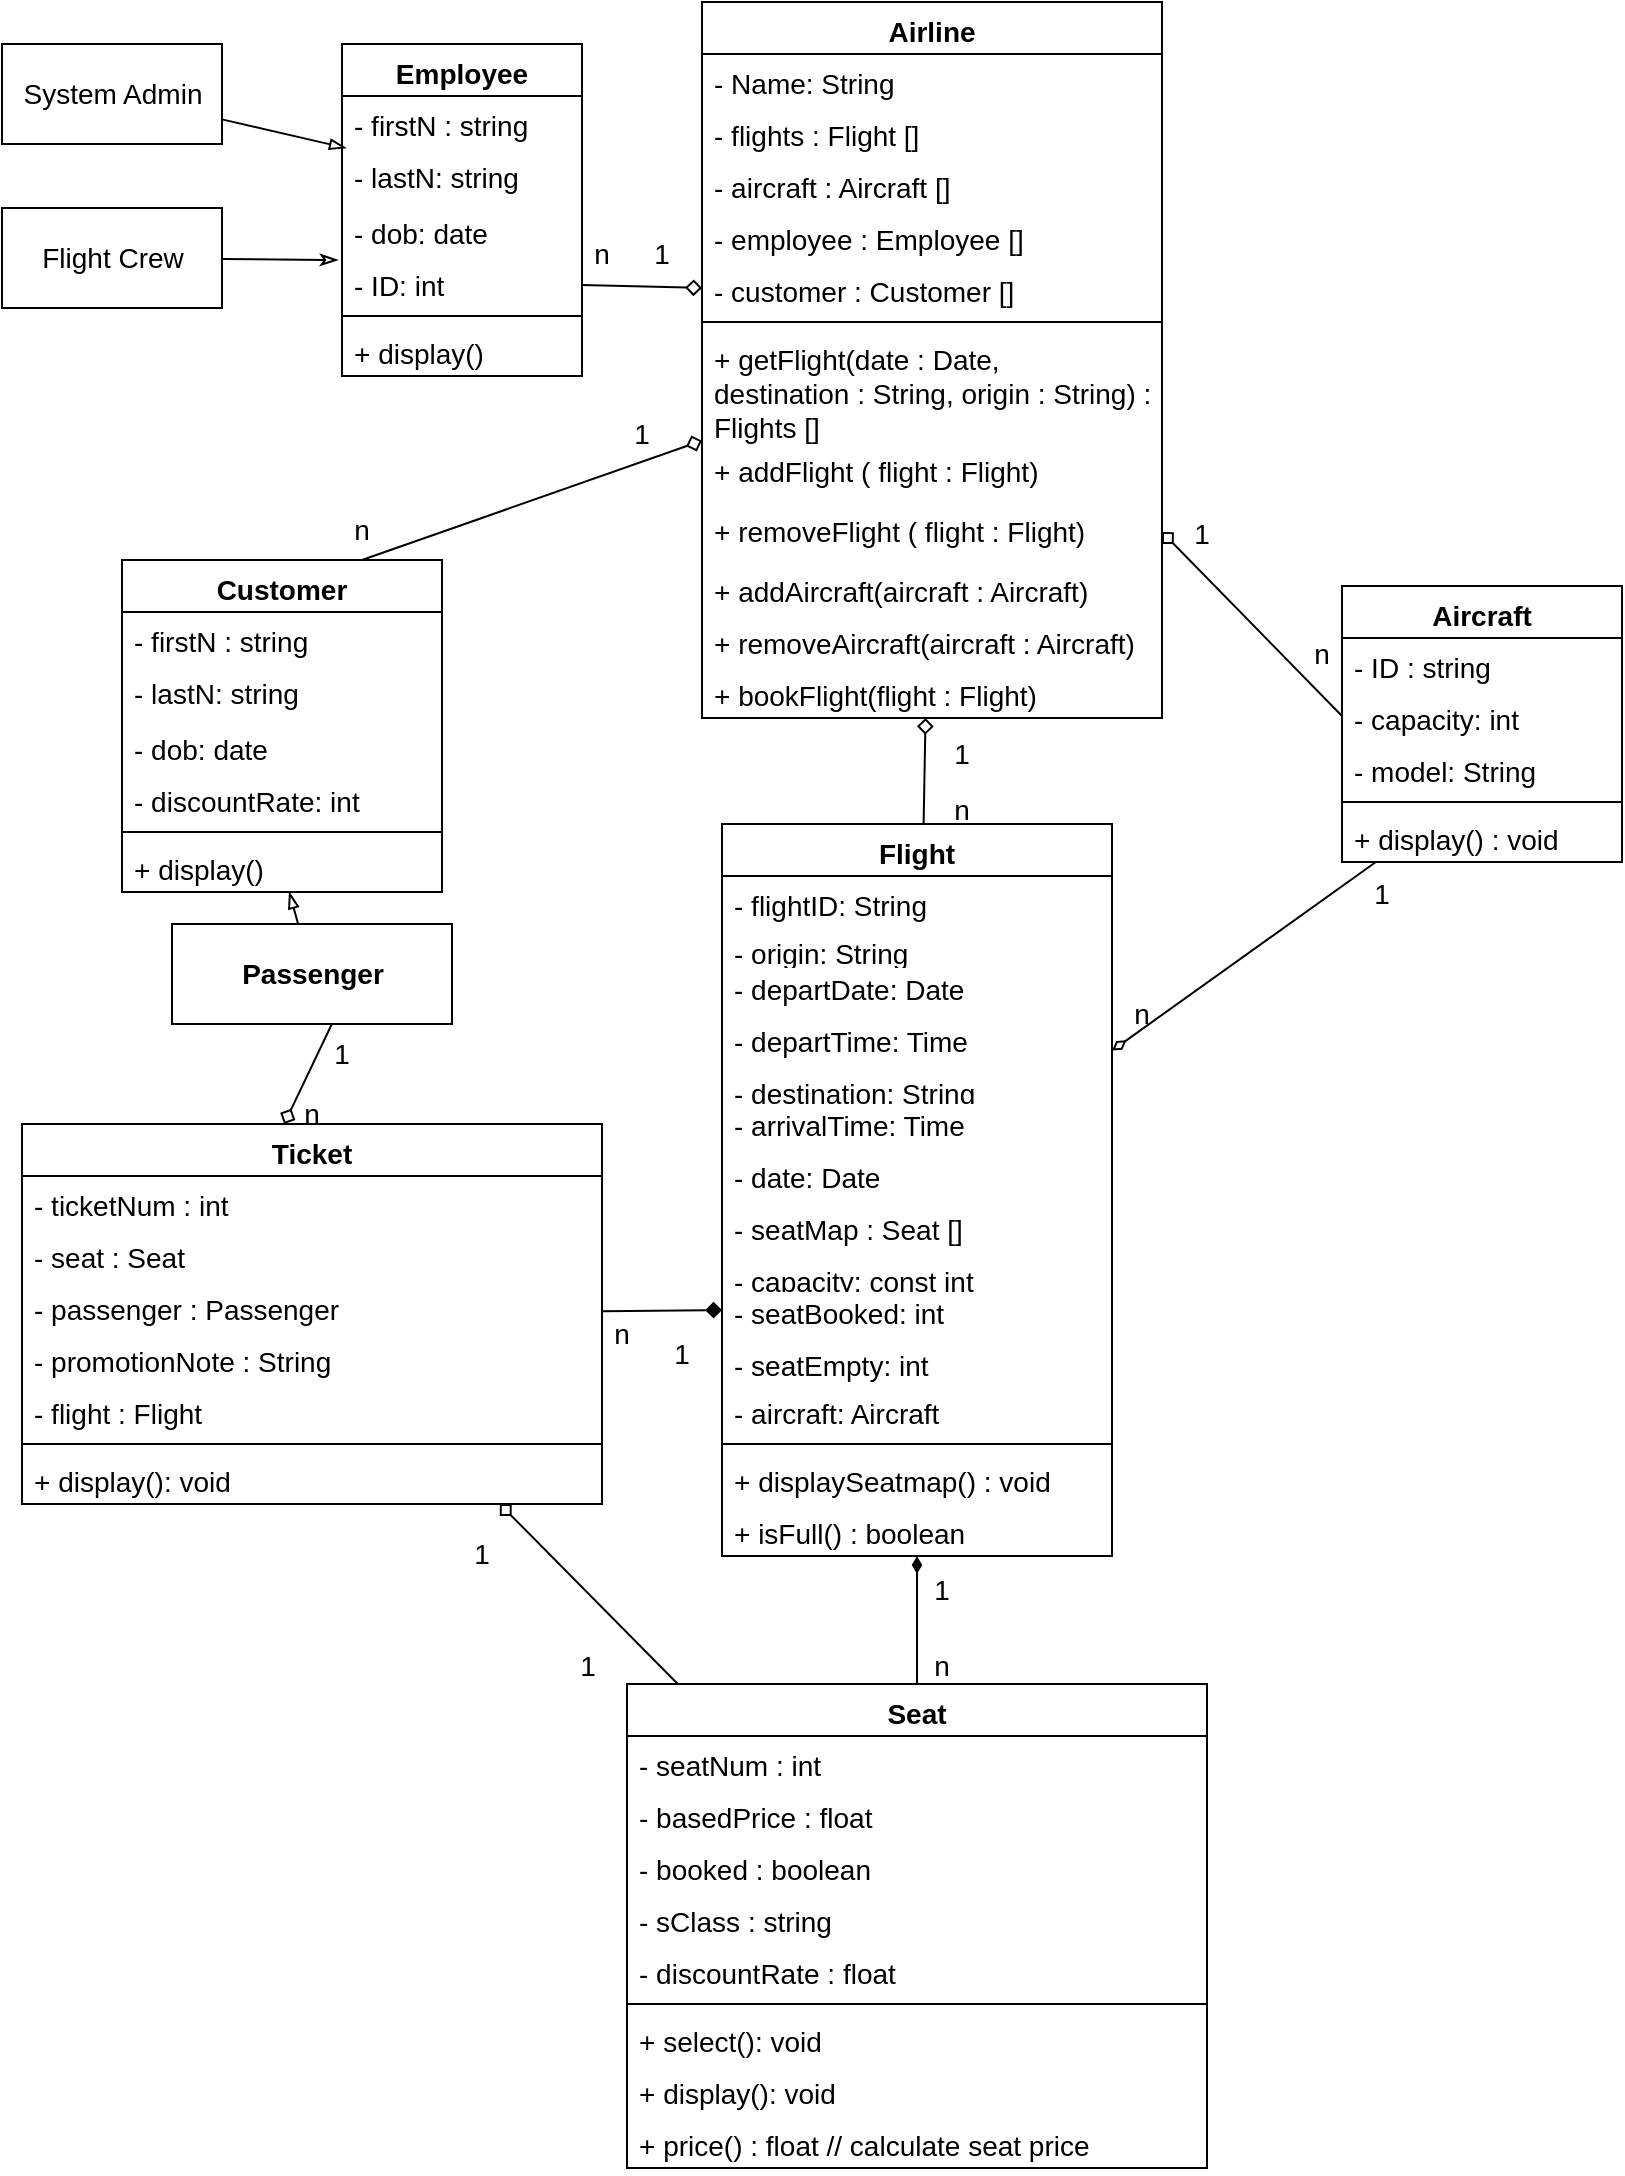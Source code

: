 <mxfile>
    <diagram id="tXew81NuwexT-CEPzeGQ" name="Page-1">
        <mxGraphModel dx="1386" dy="761" grid="1" gridSize="10" guides="1" tooltips="1" connect="1" arrows="1" fold="1" page="1" pageScale="1" pageWidth="850" pageHeight="1100" math="0" shadow="0">
            <root>
                <mxCell id="0"/>
                <mxCell id="1" parent="0"/>
                <mxCell id="184" style="edgeStyle=none;html=1;entryX=0.017;entryY=1;entryDx=0;entryDy=0;entryPerimeter=0;startArrow=none;startFill=0;endArrow=blockThin;endFill=0;" edge="1" parent="1" source="16" target="177">
                    <mxGeometry relative="1" as="geometry"/>
                </mxCell>
                <mxCell id="16" value="System Admin" style="html=1;fontSize=14;" parent="1" vertex="1">
                    <mxGeometry x="10" y="30" width="110" height="50" as="geometry"/>
                </mxCell>
                <mxCell id="185" style="edgeStyle=none;html=1;entryX=-0.017;entryY=0.077;entryDx=0;entryDy=0;entryPerimeter=0;startArrow=none;startFill=0;endArrow=classicThin;endFill=0;" edge="1" parent="1" source="19" target="180">
                    <mxGeometry relative="1" as="geometry"/>
                </mxCell>
                <mxCell id="19" value="Flight Crew" style="html=1;fontSize=14;" parent="1" vertex="1">
                    <mxGeometry x="10" y="112" width="110" height="50" as="geometry"/>
                </mxCell>
                <mxCell id="142" style="edgeStyle=none;html=1;fontSize=14;startArrow=none;startFill=0;endArrow=blockThin;endFill=0;" parent="1" source="21" target="90" edge="1">
                    <mxGeometry relative="1" as="geometry"/>
                </mxCell>
                <mxCell id="21" value="&lt;span style=&quot;font-weight: 700;&quot;&gt;Passenger&lt;/span&gt;" style="html=1;fontSize=14;" parent="1" vertex="1">
                    <mxGeometry x="95" y="470" width="140" height="50" as="geometry"/>
                </mxCell>
                <mxCell id="135" style="edgeStyle=none;html=1;fontSize=14;startArrow=diamond;startFill=0;endArrow=none;endFill=0;" parent="1" source="32" target="38" edge="1">
                    <mxGeometry relative="1" as="geometry"/>
                </mxCell>
                <mxCell id="138" style="edgeStyle=none;html=1;entryX=0.75;entryY=0;entryDx=0;entryDy=0;fontSize=14;startArrow=diamond;startFill=0;endArrow=none;endFill=0;" parent="1" source="32" target="87" edge="1">
                    <mxGeometry relative="1" as="geometry"/>
                </mxCell>
                <mxCell id="32" value="Airline" style="swimlane;fontStyle=1;align=center;verticalAlign=top;childLayout=stackLayout;horizontal=1;startSize=26;horizontalStack=0;resizeParent=1;resizeParentMax=0;resizeLast=0;collapsible=1;marginBottom=0;fontSize=14;" parent="1" vertex="1">
                    <mxGeometry x="360" y="9" width="230" height="358" as="geometry"/>
                </mxCell>
                <mxCell id="33" value="- Name: String&#10;" style="text;strokeColor=none;fillColor=none;align=left;verticalAlign=top;spacingLeft=4;spacingRight=4;overflow=hidden;rotatable=0;points=[[0,0.5],[1,0.5]];portConstraint=eastwest;fontSize=14;" parent="32" vertex="1">
                    <mxGeometry y="26" width="230" height="26" as="geometry"/>
                </mxCell>
                <mxCell id="36" value="- flights : Flight []" style="text;strokeColor=none;fillColor=none;align=left;verticalAlign=top;spacingLeft=4;spacingRight=4;overflow=hidden;rotatable=0;points=[[0,0.5],[1,0.5]];portConstraint=eastwest;fontSize=14;" parent="32" vertex="1">
                    <mxGeometry y="52" width="230" height="26" as="geometry"/>
                </mxCell>
                <mxCell id="119" value="- aircraft : Aircraft []&#10;" style="text;strokeColor=none;fillColor=none;align=left;verticalAlign=top;spacingLeft=4;spacingRight=4;overflow=hidden;rotatable=0;points=[[0,0.5],[1,0.5]];portConstraint=eastwest;fontSize=14;" parent="32" vertex="1">
                    <mxGeometry y="78" width="230" height="26" as="geometry"/>
                </mxCell>
                <mxCell id="120" value="- employee : Employee []&#10;" style="text;strokeColor=none;fillColor=none;align=left;verticalAlign=top;spacingLeft=4;spacingRight=4;overflow=hidden;rotatable=0;points=[[0,0.5],[1,0.5]];portConstraint=eastwest;fontSize=14;" parent="32" vertex="1">
                    <mxGeometry y="104" width="230" height="26" as="geometry"/>
                </mxCell>
                <mxCell id="141" value="- customer : Customer []&#10;" style="text;strokeColor=none;fillColor=none;align=left;verticalAlign=top;spacingLeft=4;spacingRight=4;overflow=hidden;rotatable=0;points=[[0,0.5],[1,0.5]];portConstraint=eastwest;fontSize=14;" parent="32" vertex="1">
                    <mxGeometry y="130" width="230" height="26" as="geometry"/>
                </mxCell>
                <mxCell id="34" value="" style="line;strokeWidth=1;fillColor=none;align=left;verticalAlign=middle;spacingTop=-1;spacingLeft=3;spacingRight=3;rotatable=0;labelPosition=right;points=[];portConstraint=eastwest;strokeColor=inherit;fontSize=14;" parent="32" vertex="1">
                    <mxGeometry y="156" width="230" height="8" as="geometry"/>
                </mxCell>
                <mxCell id="128" value="+ getFlight(date : Date, &#10;destination : String, origin : String) :&#10;Flights [] " style="text;strokeColor=none;fillColor=none;align=left;verticalAlign=top;spacingLeft=4;spacingRight=4;overflow=hidden;rotatable=0;points=[[0,0.5],[1,0.5]];portConstraint=eastwest;fontSize=14;" parent="32" vertex="1">
                    <mxGeometry y="164" width="230" height="56" as="geometry"/>
                </mxCell>
                <mxCell id="129" value="+ addFlight ( flight : Flight)" style="text;strokeColor=none;fillColor=none;align=left;verticalAlign=top;spacingLeft=4;spacingRight=4;overflow=hidden;rotatable=0;points=[[0,0.5],[1,0.5]];portConstraint=eastwest;fontSize=14;" parent="32" vertex="1">
                    <mxGeometry y="220" width="230" height="30" as="geometry"/>
                </mxCell>
                <mxCell id="124" value="+ removeFlight ( flight : Flight)" style="text;strokeColor=none;fillColor=none;align=left;verticalAlign=top;spacingLeft=4;spacingRight=4;overflow=hidden;rotatable=0;points=[[0,0.5],[1,0.5]];portConstraint=eastwest;fontSize=14;" parent="32" vertex="1">
                    <mxGeometry y="250" width="230" height="30" as="geometry"/>
                </mxCell>
                <mxCell id="126" value="+ addAircraft(aircraft : Aircraft)" style="text;strokeColor=none;fillColor=none;align=left;verticalAlign=top;spacingLeft=4;spacingRight=4;overflow=hidden;rotatable=0;points=[[0,0.5],[1,0.5]];portConstraint=eastwest;fontSize=14;" parent="32" vertex="1">
                    <mxGeometry y="280" width="230" height="26" as="geometry"/>
                </mxCell>
                <mxCell id="146" value="+ removeAircraft(aircraft : Aircraft)" style="text;strokeColor=none;fillColor=none;align=left;verticalAlign=top;spacingLeft=4;spacingRight=4;overflow=hidden;rotatable=0;points=[[0,0.5],[1,0.5]];portConstraint=eastwest;fontSize=14;" parent="32" vertex="1">
                    <mxGeometry y="306" width="230" height="26" as="geometry"/>
                </mxCell>
                <mxCell id="35" value="+ bookFlight(flight : Flight)" style="text;strokeColor=none;fillColor=none;align=left;verticalAlign=top;spacingLeft=4;spacingRight=4;overflow=hidden;rotatable=0;points=[[0,0.5],[1,0.5]];portConstraint=eastwest;fontSize=14;" parent="32" vertex="1">
                    <mxGeometry y="332" width="230" height="26" as="geometry"/>
                </mxCell>
                <mxCell id="62" value="" style="edgeStyle=none;html=1;fontSize=14;startArrow=diamondThin;startFill=1;endArrow=none;endFill=0;" parent="1" source="38" target="55" edge="1">
                    <mxGeometry relative="1" as="geometry"/>
                </mxCell>
                <mxCell id="115" value="" style="edgeStyle=none;html=1;fontSize=14;startArrow=diamondThin;startFill=0;endArrow=none;endFill=0;entryX=0.121;entryY=1;entryDx=0;entryDy=0;entryPerimeter=0;" parent="1" source="38" target="113" edge="1">
                    <mxGeometry relative="1" as="geometry">
                        <mxPoint x="690" y="420.754" as="targetPoint"/>
                    </mxGeometry>
                </mxCell>
                <mxCell id="38" value="Flight" style="swimlane;fontStyle=1;align=center;verticalAlign=top;childLayout=stackLayout;horizontal=1;startSize=26;horizontalStack=0;resizeParent=1;resizeParentMax=0;resizeLast=0;collapsible=1;marginBottom=0;fontSize=14;" parent="1" vertex="1">
                    <mxGeometry x="370" y="420" width="195" height="366" as="geometry"/>
                </mxCell>
                <mxCell id="39" value="- flightID: String&#10;" style="text;strokeColor=none;fillColor=none;align=left;verticalAlign=top;spacingLeft=4;spacingRight=4;overflow=hidden;rotatable=0;points=[[0,0.5],[1,0.5]];portConstraint=eastwest;fontSize=14;" parent="38" vertex="1">
                    <mxGeometry y="26" width="195" height="24" as="geometry"/>
                </mxCell>
                <mxCell id="133" value="- origin: String&#10;" style="text;strokeColor=none;fillColor=none;align=left;verticalAlign=top;spacingLeft=4;spacingRight=4;overflow=hidden;rotatable=0;points=[[0,0.5],[1,0.5]];portConstraint=eastwest;fontSize=14;" parent="38" vertex="1">
                    <mxGeometry y="50" width="195" height="18" as="geometry"/>
                </mxCell>
                <mxCell id="161" value="- departDate: Date&#10;" style="text;strokeColor=none;fillColor=none;align=left;verticalAlign=top;spacingLeft=4;spacingRight=4;overflow=hidden;rotatable=0;points=[[0,0.5],[1,0.5]];portConstraint=eastwest;fontSize=14;" parent="38" vertex="1">
                    <mxGeometry y="68" width="195" height="26" as="geometry"/>
                </mxCell>
                <mxCell id="157" value="- departTime: Time&#10;" style="text;strokeColor=none;fillColor=none;align=left;verticalAlign=top;spacingLeft=4;spacingRight=4;overflow=hidden;rotatable=0;points=[[0,0.5],[1,0.5]];portConstraint=eastwest;fontSize=14;" parent="38" vertex="1">
                    <mxGeometry y="94" width="195" height="26" as="geometry"/>
                </mxCell>
                <mxCell id="134" value="- destination: String&#10;" style="text;strokeColor=none;fillColor=none;align=left;verticalAlign=top;spacingLeft=4;spacingRight=4;overflow=hidden;rotatable=0;points=[[0,0.5],[1,0.5]];portConstraint=eastwest;fontSize=14;" parent="38" vertex="1">
                    <mxGeometry y="120" width="195" height="16" as="geometry"/>
                </mxCell>
                <mxCell id="158" value="- arrivalTime: Time&#10;" style="text;strokeColor=none;fillColor=none;align=left;verticalAlign=top;spacingLeft=4;spacingRight=4;overflow=hidden;rotatable=0;points=[[0,0.5],[1,0.5]];portConstraint=eastwest;fontSize=14;" parent="38" vertex="1">
                    <mxGeometry y="136" width="195" height="26" as="geometry"/>
                </mxCell>
                <mxCell id="159" value="- date: Date&#10;" style="text;strokeColor=none;fillColor=none;align=left;verticalAlign=top;spacingLeft=4;spacingRight=4;overflow=hidden;rotatable=0;points=[[0,0.5],[1,0.5]];portConstraint=eastwest;fontSize=14;" parent="38" vertex="1">
                    <mxGeometry y="162" width="195" height="26" as="geometry"/>
                </mxCell>
                <mxCell id="44" value="- seatMap : Seat []" style="text;strokeColor=none;fillColor=none;align=left;verticalAlign=top;spacingLeft=4;spacingRight=4;overflow=hidden;rotatable=0;points=[[0,0.5],[1,0.5]];portConstraint=eastwest;fontSize=14;" parent="38" vertex="1">
                    <mxGeometry y="188" width="195" height="26" as="geometry"/>
                </mxCell>
                <mxCell id="45" value="- capacity: const int" style="text;strokeColor=none;fillColor=none;align=left;verticalAlign=top;spacingLeft=4;spacingRight=4;overflow=hidden;rotatable=0;points=[[0,0.5],[1,0.5]];portConstraint=eastwest;fontSize=14;" parent="38" vertex="1">
                    <mxGeometry y="214" width="195" height="16" as="geometry"/>
                </mxCell>
                <mxCell id="64" value="- seatBooked: int" style="text;strokeColor=none;fillColor=none;align=left;verticalAlign=top;spacingLeft=4;spacingRight=4;overflow=hidden;rotatable=0;points=[[0,0.5],[1,0.5]];portConstraint=eastwest;fontSize=14;" parent="38" vertex="1">
                    <mxGeometry y="230" width="195" height="26" as="geometry"/>
                </mxCell>
                <mxCell id="118" value="- seatEmpty: int" style="text;strokeColor=none;fillColor=none;align=left;verticalAlign=top;spacingLeft=4;spacingRight=4;overflow=hidden;rotatable=0;points=[[0,0.5],[1,0.5]];portConstraint=eastwest;fontSize=14;" parent="38" vertex="1">
                    <mxGeometry y="256" width="195" height="24" as="geometry"/>
                </mxCell>
                <mxCell id="65" value="- aircraft: Aircraft" style="text;strokeColor=none;fillColor=none;align=left;verticalAlign=top;spacingLeft=4;spacingRight=4;overflow=hidden;rotatable=0;points=[[0,0.5],[1,0.5]];portConstraint=eastwest;fontSize=14;" parent="38" vertex="1">
                    <mxGeometry y="280" width="195" height="26" as="geometry"/>
                </mxCell>
                <mxCell id="41" value="" style="line;strokeWidth=1;fillColor=none;align=left;verticalAlign=middle;spacingTop=-1;spacingLeft=3;spacingRight=3;rotatable=0;labelPosition=right;points=[];portConstraint=eastwest;strokeColor=inherit;fontSize=14;" parent="38" vertex="1">
                    <mxGeometry y="306" width="195" height="8" as="geometry"/>
                </mxCell>
                <mxCell id="42" value="+ displaySeatmap() : void" style="text;strokeColor=none;fillColor=none;align=left;verticalAlign=top;spacingLeft=4;spacingRight=4;overflow=hidden;rotatable=0;points=[[0,0.5],[1,0.5]];portConstraint=eastwest;fontSize=14;" parent="38" vertex="1">
                    <mxGeometry y="314" width="195" height="26" as="geometry"/>
                </mxCell>
                <mxCell id="47" value="+ isFull() : boolean" style="text;strokeColor=none;fillColor=none;align=left;verticalAlign=top;spacingLeft=4;spacingRight=4;overflow=hidden;rotatable=0;points=[[0,0.5],[1,0.5]];portConstraint=eastwest;fontSize=14;" parent="38" vertex="1">
                    <mxGeometry y="340" width="195" height="26" as="geometry"/>
                </mxCell>
                <mxCell id="75" value="" style="edgeStyle=none;html=1;fontSize=14;startArrow=none;startFill=0;endArrow=diamond;endFill=0;" parent="1" source="55" target="68" edge="1">
                    <mxGeometry relative="1" as="geometry"/>
                </mxCell>
                <mxCell id="55" value="Seat" style="swimlane;fontStyle=1;align=center;verticalAlign=top;childLayout=stackLayout;horizontal=1;startSize=26;horizontalStack=0;resizeParent=1;resizeParentMax=0;resizeLast=0;collapsible=1;marginBottom=0;fontSize=14;" parent="1" vertex="1">
                    <mxGeometry x="322.5" y="850" width="290" height="242" as="geometry"/>
                </mxCell>
                <mxCell id="56" value="- seatNum : int" style="text;strokeColor=none;fillColor=none;align=left;verticalAlign=top;spacingLeft=4;spacingRight=4;overflow=hidden;rotatable=0;points=[[0,0.5],[1,0.5]];portConstraint=eastwest;fontSize=14;" parent="55" vertex="1">
                    <mxGeometry y="26" width="290" height="26" as="geometry"/>
                </mxCell>
                <mxCell id="57" value="- basedPrice : float" style="text;strokeColor=none;fillColor=none;align=left;verticalAlign=top;spacingLeft=4;spacingRight=4;overflow=hidden;rotatable=0;points=[[0,0.5],[1,0.5]];portConstraint=eastwest;fontSize=14;" parent="55" vertex="1">
                    <mxGeometry y="52" width="290" height="26" as="geometry"/>
                </mxCell>
                <mxCell id="58" value="- booked : boolean" style="text;strokeColor=none;fillColor=none;align=left;verticalAlign=top;spacingLeft=4;spacingRight=4;overflow=hidden;rotatable=0;points=[[0,0.5],[1,0.5]];portConstraint=eastwest;fontSize=14;" parent="55" vertex="1">
                    <mxGeometry y="78" width="290" height="26" as="geometry"/>
                </mxCell>
                <mxCell id="148" value="- sClass : string" style="text;strokeColor=none;fillColor=none;align=left;verticalAlign=top;spacingLeft=4;spacingRight=4;overflow=hidden;rotatable=0;points=[[0,0.5],[1,0.5]];portConstraint=eastwest;fontSize=14;" parent="55" vertex="1">
                    <mxGeometry y="104" width="290" height="26" as="geometry"/>
                </mxCell>
                <mxCell id="160" value="- discountRate : float" style="text;strokeColor=none;fillColor=none;align=left;verticalAlign=top;spacingLeft=4;spacingRight=4;overflow=hidden;rotatable=0;points=[[0,0.5],[1,0.5]];portConstraint=eastwest;fontSize=14;" parent="55" vertex="1">
                    <mxGeometry y="130" width="290" height="26" as="geometry"/>
                </mxCell>
                <mxCell id="59" value="" style="line;strokeWidth=1;fillColor=none;align=left;verticalAlign=middle;spacingTop=-1;spacingLeft=3;spacingRight=3;rotatable=0;labelPosition=right;points=[];portConstraint=eastwest;strokeColor=inherit;fontSize=14;" parent="55" vertex="1">
                    <mxGeometry y="156" width="290" height="8" as="geometry"/>
                </mxCell>
                <mxCell id="61" value="+ select(): void" style="text;strokeColor=none;fillColor=none;align=left;verticalAlign=top;spacingLeft=4;spacingRight=4;overflow=hidden;rotatable=0;points=[[0,0.5],[1,0.5]];portConstraint=eastwest;fontSize=14;" parent="55" vertex="1">
                    <mxGeometry y="164" width="290" height="26" as="geometry"/>
                </mxCell>
                <mxCell id="66" value="+ display(): void" style="text;strokeColor=none;fillColor=none;align=left;verticalAlign=top;spacingLeft=4;spacingRight=4;overflow=hidden;rotatable=0;points=[[0,0.5],[1,0.5]];portConstraint=eastwest;fontSize=14;" parent="55" vertex="1">
                    <mxGeometry y="190" width="290" height="26" as="geometry"/>
                </mxCell>
                <mxCell id="153" value="+ price() : float // calculate seat price" style="text;strokeColor=none;fillColor=none;align=left;verticalAlign=top;spacingLeft=4;spacingRight=4;overflow=hidden;rotatable=0;points=[[0,0.5],[1,0.5]];portConstraint=eastwest;fontSize=14;" parent="55" vertex="1">
                    <mxGeometry y="216" width="290" height="26" as="geometry"/>
                </mxCell>
                <mxCell id="76" style="edgeStyle=none;html=1;entryX=0;entryY=0.5;entryDx=0;entryDy=0;fontSize=14;startArrow=none;startFill=0;endArrow=diamond;endFill=1;" parent="1" source="68" target="64" edge="1">
                    <mxGeometry relative="1" as="geometry"/>
                </mxCell>
                <mxCell id="140" style="edgeStyle=none;html=1;entryX=0.571;entryY=1;entryDx=0;entryDy=0;entryPerimeter=0;fontSize=14;startArrow=diamond;startFill=0;endArrow=none;endFill=0;exitX=0.452;exitY=0;exitDx=0;exitDy=0;exitPerimeter=0;" parent="1" source="68" target="21" edge="1">
                    <mxGeometry relative="1" as="geometry"/>
                </mxCell>
                <mxCell id="68" value="Ticket" style="swimlane;fontStyle=1;align=center;verticalAlign=top;childLayout=stackLayout;horizontal=1;startSize=26;horizontalStack=0;resizeParent=1;resizeParentMax=0;resizeLast=0;collapsible=1;marginBottom=0;fontSize=14;" parent="1" vertex="1">
                    <mxGeometry x="20" y="570" width="290" height="190" as="geometry"/>
                </mxCell>
                <mxCell id="69" value="- ticketNum : int" style="text;strokeColor=none;fillColor=none;align=left;verticalAlign=top;spacingLeft=4;spacingRight=4;overflow=hidden;rotatable=0;points=[[0,0.5],[1,0.5]];portConstraint=eastwest;fontSize=14;" parent="68" vertex="1">
                    <mxGeometry y="26" width="290" height="26" as="geometry"/>
                </mxCell>
                <mxCell id="82" value="- seat : Seat" style="text;strokeColor=none;fillColor=none;align=left;verticalAlign=top;spacingLeft=4;spacingRight=4;overflow=hidden;rotatable=0;points=[[0,0.5],[1,0.5]];portConstraint=eastwest;fontSize=14;" parent="68" vertex="1">
                    <mxGeometry y="52" width="290" height="26" as="geometry"/>
                </mxCell>
                <mxCell id="152" value="- passenger : Passenger" style="text;strokeColor=none;fillColor=none;align=left;verticalAlign=top;spacingLeft=4;spacingRight=4;overflow=hidden;rotatable=0;points=[[0,0.5],[1,0.5]];portConstraint=eastwest;fontSize=14;" parent="68" vertex="1">
                    <mxGeometry y="78" width="290" height="26" as="geometry"/>
                </mxCell>
                <mxCell id="156" value="- promotionNote : String" style="text;strokeColor=none;fillColor=none;align=left;verticalAlign=top;spacingLeft=4;spacingRight=4;overflow=hidden;rotatable=0;points=[[0,0.5],[1,0.5]];portConstraint=eastwest;fontSize=14;" parent="68" vertex="1">
                    <mxGeometry y="104" width="290" height="26" as="geometry"/>
                </mxCell>
                <mxCell id="70" value="- flight : Flight" style="text;strokeColor=none;fillColor=none;align=left;verticalAlign=top;spacingLeft=4;spacingRight=4;overflow=hidden;rotatable=0;points=[[0,0.5],[1,0.5]];portConstraint=eastwest;fontSize=14;" parent="68" vertex="1">
                    <mxGeometry y="130" width="290" height="26" as="geometry"/>
                </mxCell>
                <mxCell id="72" value="" style="line;strokeWidth=1;fillColor=none;align=left;verticalAlign=middle;spacingTop=-1;spacingLeft=3;spacingRight=3;rotatable=0;labelPosition=right;points=[];portConstraint=eastwest;strokeColor=inherit;fontSize=14;" parent="68" vertex="1">
                    <mxGeometry y="156" width="290" height="8" as="geometry"/>
                </mxCell>
                <mxCell id="73" value="+ display(): void" style="text;strokeColor=none;fillColor=none;align=left;verticalAlign=top;spacingLeft=4;spacingRight=4;overflow=hidden;rotatable=0;points=[[0,0.5],[1,0.5]];portConstraint=eastwest;fontSize=14;" parent="68" vertex="1">
                    <mxGeometry y="164" width="290" height="26" as="geometry"/>
                </mxCell>
                <mxCell id="87" value="Customer" style="swimlane;fontStyle=1;align=center;verticalAlign=top;childLayout=stackLayout;horizontal=1;startSize=26;horizontalStack=0;resizeParent=1;resizeParentMax=0;resizeLast=0;collapsible=1;marginBottom=0;fontSize=14;" parent="1" vertex="1">
                    <mxGeometry x="70" y="288" width="160" height="166" as="geometry"/>
                </mxCell>
                <mxCell id="88" value="- firstN : string" style="text;strokeColor=none;fillColor=none;align=left;verticalAlign=top;spacingLeft=4;spacingRight=4;overflow=hidden;rotatable=0;points=[[0,0.5],[1,0.5]];portConstraint=eastwest;fontSize=14;" parent="87" vertex="1">
                    <mxGeometry y="26" width="160" height="26" as="geometry"/>
                </mxCell>
                <mxCell id="91" value="- lastN: string" style="text;strokeColor=none;fillColor=none;align=left;verticalAlign=top;spacingLeft=4;spacingRight=4;overflow=hidden;rotatable=0;points=[[0,0.5],[1,0.5]];portConstraint=eastwest;fontSize=14;" parent="87" vertex="1">
                    <mxGeometry y="52" width="160" height="28" as="geometry"/>
                </mxCell>
                <mxCell id="92" value="- dob: date" style="text;strokeColor=none;fillColor=none;align=left;verticalAlign=top;spacingLeft=4;spacingRight=4;overflow=hidden;rotatable=0;points=[[0,0.5],[1,0.5]];portConstraint=eastwest;fontSize=14;" parent="87" vertex="1">
                    <mxGeometry y="80" width="160" height="26" as="geometry"/>
                </mxCell>
                <mxCell id="149" value="- discountRate: int" style="text;strokeColor=none;fillColor=none;align=left;verticalAlign=top;spacingLeft=4;spacingRight=4;overflow=hidden;rotatable=0;points=[[0,0.5],[1,0.5]];portConstraint=eastwest;fontSize=14;" parent="87" vertex="1">
                    <mxGeometry y="106" width="160" height="26" as="geometry"/>
                </mxCell>
                <mxCell id="89" value="" style="line;strokeWidth=1;fillColor=none;align=left;verticalAlign=middle;spacingTop=-1;spacingLeft=3;spacingRight=3;rotatable=0;labelPosition=right;points=[];portConstraint=eastwest;strokeColor=inherit;fontSize=14;" parent="87" vertex="1">
                    <mxGeometry y="132" width="160" height="8" as="geometry"/>
                </mxCell>
                <mxCell id="90" value="+ display()" style="text;strokeColor=none;fillColor=none;align=left;verticalAlign=top;spacingLeft=4;spacingRight=4;overflow=hidden;rotatable=0;points=[[0,0.5],[1,0.5]];portConstraint=eastwest;fontSize=14;" parent="87" vertex="1">
                    <mxGeometry y="140" width="160" height="26" as="geometry"/>
                </mxCell>
                <mxCell id="106" value="Aircraft" style="swimlane;fontStyle=1;align=center;verticalAlign=top;childLayout=stackLayout;horizontal=1;startSize=26;horizontalStack=0;resizeParent=1;resizeParentMax=0;resizeLast=0;collapsible=1;marginBottom=0;fontSize=14;" parent="1" vertex="1">
                    <mxGeometry x="680" y="301" width="140" height="138" as="geometry"/>
                </mxCell>
                <mxCell id="107" value="- ID : string" style="text;strokeColor=none;fillColor=none;align=left;verticalAlign=top;spacingLeft=4;spacingRight=4;overflow=hidden;rotatable=0;points=[[0,0.5],[1,0.5]];portConstraint=eastwest;fontSize=14;" parent="106" vertex="1">
                    <mxGeometry y="26" width="140" height="26" as="geometry"/>
                </mxCell>
                <mxCell id="108" value="- capacity: int" style="text;strokeColor=none;fillColor=none;align=left;verticalAlign=top;spacingLeft=4;spacingRight=4;overflow=hidden;rotatable=0;points=[[0,0.5],[1,0.5]];portConstraint=eastwest;fontSize=14;" parent="106" vertex="1">
                    <mxGeometry y="52" width="140" height="26" as="geometry"/>
                </mxCell>
                <mxCell id="109" value="- model: String" style="text;strokeColor=none;fillColor=none;align=left;verticalAlign=top;spacingLeft=4;spacingRight=4;overflow=hidden;rotatable=0;points=[[0,0.5],[1,0.5]];portConstraint=eastwest;fontSize=14;" parent="106" vertex="1">
                    <mxGeometry y="78" width="140" height="26" as="geometry"/>
                </mxCell>
                <mxCell id="112" value="" style="line;strokeWidth=1;fillColor=none;align=left;verticalAlign=middle;spacingTop=-1;spacingLeft=3;spacingRight=3;rotatable=0;labelPosition=right;points=[];portConstraint=eastwest;strokeColor=inherit;fontSize=14;" parent="106" vertex="1">
                    <mxGeometry y="104" width="140" height="8" as="geometry"/>
                </mxCell>
                <mxCell id="113" value="+ display() : void" style="text;strokeColor=none;fillColor=none;align=left;verticalAlign=top;spacingLeft=4;spacingRight=4;overflow=hidden;rotatable=0;points=[[0,0.5],[1,0.5]];portConstraint=eastwest;fontSize=14;" parent="106" vertex="1">
                    <mxGeometry y="112" width="140" height="26" as="geometry"/>
                </mxCell>
                <mxCell id="130" style="edgeStyle=none;html=1;entryX=1;entryY=0.5;entryDx=0;entryDy=0;fontSize=14;startArrow=none;startFill=0;endArrow=diamond;endFill=0;exitX=0;exitY=0.5;exitDx=0;exitDy=0;" parent="1" source="108" target="124" edge="1">
                    <mxGeometry relative="1" as="geometry"/>
                </mxCell>
                <mxCell id="176" value="Employee" style="swimlane;fontStyle=1;align=center;verticalAlign=top;childLayout=stackLayout;horizontal=1;startSize=26;horizontalStack=0;resizeParent=1;resizeParentMax=0;resizeLast=0;collapsible=1;marginBottom=0;fontSize=14;" vertex="1" parent="1">
                    <mxGeometry x="180" y="30" width="120" height="166" as="geometry"/>
                </mxCell>
                <mxCell id="177" value="- firstN : string" style="text;strokeColor=none;fillColor=none;align=left;verticalAlign=top;spacingLeft=4;spacingRight=4;overflow=hidden;rotatable=0;points=[[0,0.5],[1,0.5]];portConstraint=eastwest;fontSize=14;" vertex="1" parent="176">
                    <mxGeometry y="26" width="120" height="26" as="geometry"/>
                </mxCell>
                <mxCell id="178" value="- lastN: string" style="text;strokeColor=none;fillColor=none;align=left;verticalAlign=top;spacingLeft=4;spacingRight=4;overflow=hidden;rotatable=0;points=[[0,0.5],[1,0.5]];portConstraint=eastwest;fontSize=14;" vertex="1" parent="176">
                    <mxGeometry y="52" width="120" height="28" as="geometry"/>
                </mxCell>
                <mxCell id="179" value="- dob: date" style="text;strokeColor=none;fillColor=none;align=left;verticalAlign=top;spacingLeft=4;spacingRight=4;overflow=hidden;rotatable=0;points=[[0,0.5],[1,0.5]];portConstraint=eastwest;fontSize=14;" vertex="1" parent="176">
                    <mxGeometry y="80" width="120" height="26" as="geometry"/>
                </mxCell>
                <mxCell id="180" value="- ID: int" style="text;strokeColor=none;fillColor=none;align=left;verticalAlign=top;spacingLeft=4;spacingRight=4;overflow=hidden;rotatable=0;points=[[0,0.5],[1,0.5]];portConstraint=eastwest;fontSize=14;" vertex="1" parent="176">
                    <mxGeometry y="106" width="120" height="26" as="geometry"/>
                </mxCell>
                <mxCell id="181" value="" style="line;strokeWidth=1;fillColor=none;align=left;verticalAlign=middle;spacingTop=-1;spacingLeft=3;spacingRight=3;rotatable=0;labelPosition=right;points=[];portConstraint=eastwest;strokeColor=inherit;fontSize=14;" vertex="1" parent="176">
                    <mxGeometry y="132" width="120" height="8" as="geometry"/>
                </mxCell>
                <mxCell id="182" value="+ display()" style="text;strokeColor=none;fillColor=none;align=left;verticalAlign=top;spacingLeft=4;spacingRight=4;overflow=hidden;rotatable=0;points=[[0,0.5],[1,0.5]];portConstraint=eastwest;fontSize=14;" vertex="1" parent="176">
                    <mxGeometry y="140" width="120" height="26" as="geometry"/>
                </mxCell>
                <mxCell id="183" style="edgeStyle=none;html=1;entryX=0;entryY=0.5;entryDx=0;entryDy=0;endArrow=diamond;endFill=0;" edge="1" parent="1" source="180" target="141">
                    <mxGeometry relative="1" as="geometry"/>
                </mxCell>
                <mxCell id="190" value="&lt;font style=&quot;font-size: 14px;&quot;&gt;1&lt;/font&gt;" style="text;strokeColor=none;align=center;fillColor=none;html=1;verticalAlign=middle;whiteSpace=wrap;rounded=0;" vertex="1" parent="1">
                    <mxGeometry x="320" y="120" width="40" height="30" as="geometry"/>
                </mxCell>
                <mxCell id="191" value="&lt;font style=&quot;font-size: 14px;&quot;&gt;n&lt;/font&gt;" style="text;strokeColor=none;align=center;fillColor=none;html=1;verticalAlign=middle;whiteSpace=wrap;rounded=0;" vertex="1" parent="1">
                    <mxGeometry x="290" y="120" width="40" height="30" as="geometry"/>
                </mxCell>
                <mxCell id="192" value="&lt;font style=&quot;font-size: 14px;&quot;&gt;1&lt;/font&gt;" style="text;strokeColor=none;align=center;fillColor=none;html=1;verticalAlign=middle;whiteSpace=wrap;rounded=0;" vertex="1" parent="1">
                    <mxGeometry x="590" y="260" width="40" height="30" as="geometry"/>
                </mxCell>
                <mxCell id="193" value="&lt;font style=&quot;font-size: 14px;&quot;&gt;1&lt;/font&gt;" style="text;strokeColor=none;align=center;fillColor=none;html=1;verticalAlign=middle;whiteSpace=wrap;rounded=0;" vertex="1" parent="1">
                    <mxGeometry x="470" y="370" width="40" height="30" as="geometry"/>
                </mxCell>
                <mxCell id="194" value="&lt;font style=&quot;font-size: 14px;&quot;&gt;1&lt;/font&gt;" style="text;strokeColor=none;align=center;fillColor=none;html=1;verticalAlign=middle;whiteSpace=wrap;rounded=0;" vertex="1" parent="1">
                    <mxGeometry x="310" y="210" width="40" height="30" as="geometry"/>
                </mxCell>
                <mxCell id="195" value="&lt;font style=&quot;font-size: 14px;&quot;&gt;1&lt;/font&gt;" style="text;strokeColor=none;align=center;fillColor=none;html=1;verticalAlign=middle;whiteSpace=wrap;rounded=0;" vertex="1" parent="1">
                    <mxGeometry x="330" y="670" width="40" height="30" as="geometry"/>
                </mxCell>
                <mxCell id="196" value="&lt;font style=&quot;font-size: 14px;&quot;&gt;n&lt;/font&gt;" style="text;strokeColor=none;align=center;fillColor=none;html=1;verticalAlign=middle;whiteSpace=wrap;rounded=0;" vertex="1" parent="1">
                    <mxGeometry x="560" y="500" width="40" height="30" as="geometry"/>
                </mxCell>
                <mxCell id="197" value="&lt;font style=&quot;font-size: 14px;&quot;&gt;1&lt;/font&gt;" style="text;strokeColor=none;align=center;fillColor=none;html=1;verticalAlign=middle;whiteSpace=wrap;rounded=0;" vertex="1" parent="1">
                    <mxGeometry x="680" y="440" width="40" height="30" as="geometry"/>
                </mxCell>
                <mxCell id="198" value="&lt;font style=&quot;font-size: 14px;&quot;&gt;n&lt;/font&gt;" style="text;strokeColor=none;align=center;fillColor=none;html=1;verticalAlign=middle;whiteSpace=wrap;rounded=0;" vertex="1" parent="1">
                    <mxGeometry x="650" y="320" width="40" height="30" as="geometry"/>
                </mxCell>
                <mxCell id="199" value="&lt;font style=&quot;font-size: 14px;&quot;&gt;n&lt;/font&gt;" style="text;strokeColor=none;align=center;fillColor=none;html=1;verticalAlign=middle;whiteSpace=wrap;rounded=0;" vertex="1" parent="1">
                    <mxGeometry x="470" y="398" width="40" height="30" as="geometry"/>
                </mxCell>
                <mxCell id="200" value="&lt;font style=&quot;font-size: 14px;&quot;&gt;n&lt;/font&gt;" style="text;strokeColor=none;align=center;fillColor=none;html=1;verticalAlign=middle;whiteSpace=wrap;rounded=0;" vertex="1" parent="1">
                    <mxGeometry x="170" y="258" width="40" height="30" as="geometry"/>
                </mxCell>
                <mxCell id="201" value="&lt;font style=&quot;font-size: 14px;&quot;&gt;n&lt;/font&gt;" style="text;strokeColor=none;align=center;fillColor=none;html=1;verticalAlign=middle;whiteSpace=wrap;rounded=0;" vertex="1" parent="1">
                    <mxGeometry x="145" y="550" width="40" height="30" as="geometry"/>
                </mxCell>
                <mxCell id="202" value="&lt;font style=&quot;font-size: 14px;&quot;&gt;1&lt;/font&gt;" style="text;strokeColor=none;align=center;fillColor=none;html=1;verticalAlign=middle;whiteSpace=wrap;rounded=0;" vertex="1" parent="1">
                    <mxGeometry x="160" y="520" width="40" height="30" as="geometry"/>
                </mxCell>
                <mxCell id="203" value="&lt;font style=&quot;font-size: 14px;&quot;&gt;n&lt;/font&gt;" style="text;strokeColor=none;align=center;fillColor=none;html=1;verticalAlign=middle;whiteSpace=wrap;rounded=0;" vertex="1" parent="1">
                    <mxGeometry x="300" y="660" width="40" height="30" as="geometry"/>
                </mxCell>
                <mxCell id="204" value="&lt;font style=&quot;font-size: 14px;&quot;&gt;1&lt;/font&gt;" style="text;strokeColor=none;align=center;fillColor=none;html=1;verticalAlign=middle;whiteSpace=wrap;rounded=0;" vertex="1" parent="1">
                    <mxGeometry x="230" y="770" width="40" height="30" as="geometry"/>
                </mxCell>
                <mxCell id="206" value="&lt;font style=&quot;font-size: 14px;&quot;&gt;1&lt;/font&gt;" style="text;strokeColor=none;align=center;fillColor=none;html=1;verticalAlign=middle;whiteSpace=wrap;rounded=0;" vertex="1" parent="1">
                    <mxGeometry x="282.5" y="826" width="40" height="30" as="geometry"/>
                </mxCell>
                <mxCell id="207" value="&lt;font style=&quot;font-size: 14px;&quot;&gt;1&lt;/font&gt;" style="text;strokeColor=none;align=center;fillColor=none;html=1;verticalAlign=middle;whiteSpace=wrap;rounded=0;" vertex="1" parent="1">
                    <mxGeometry x="460" y="790" width="40" height="26" as="geometry"/>
                </mxCell>
                <mxCell id="208" value="&lt;font style=&quot;font-size: 14px;&quot;&gt;n&lt;/font&gt;" style="text;strokeColor=none;align=center;fillColor=none;html=1;verticalAlign=middle;whiteSpace=wrap;rounded=0;" vertex="1" parent="1">
                    <mxGeometry x="460" y="826" width="40" height="30" as="geometry"/>
                </mxCell>
            </root>
        </mxGraphModel>
    </diagram>
</mxfile>